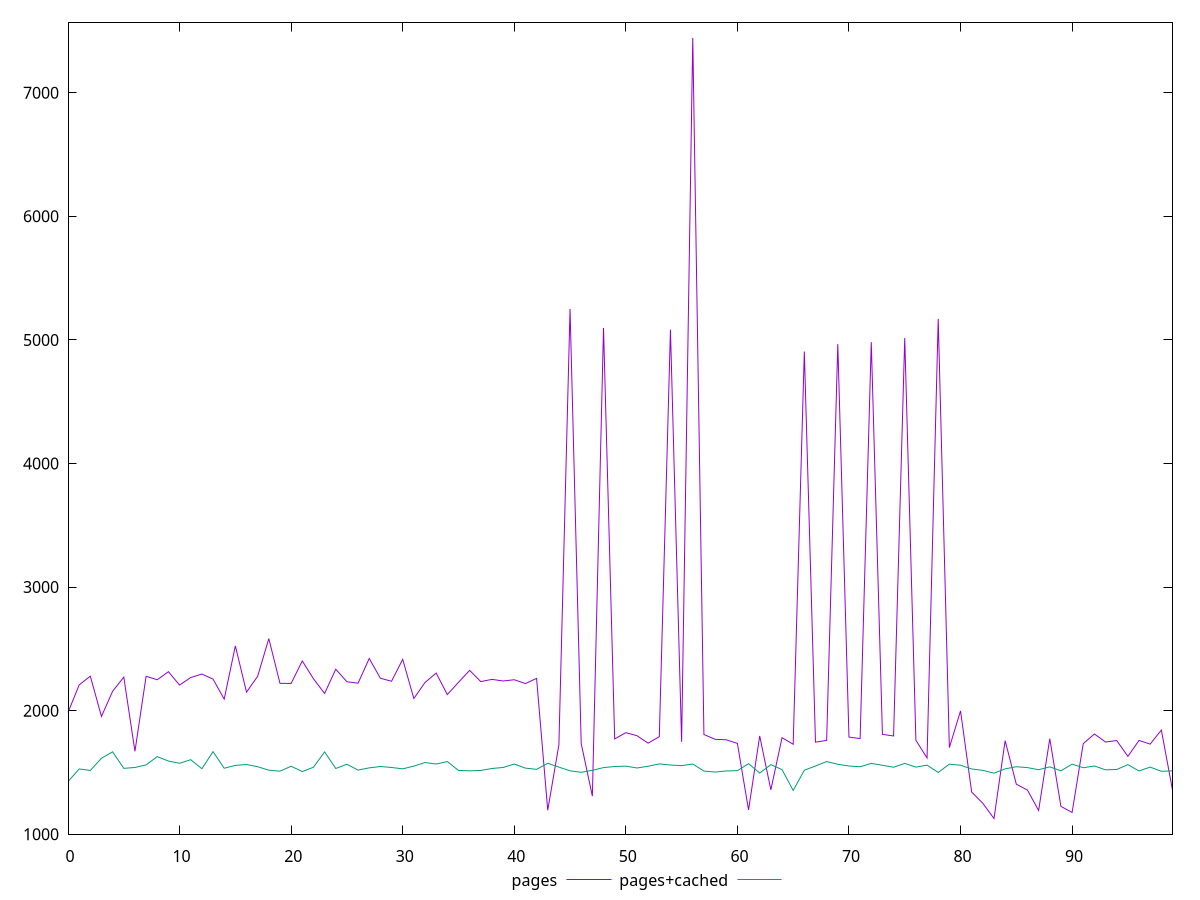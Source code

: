 reset

$pages <<EOF
0 1985
1 2208
2 2279
3 1953
4 2157
5 2271
6 1671
7 2278
8 2250
9 2315
10 2207
11 2268
12 2296
13 2255
14 2093
15 2524
16 2150
17 2278
18 2583
19 2221
20 2220
21 2402
22 2258
23 2139
24 2335
25 2234
26 2222
27 2422
28 2262
29 2238
30 2415
31 2098
32 2228
33 2304
34 2130
35 2229
36 2326
37 2235
38 2253
39 2240
40 2250
41 2219
42 2261
43 1194
44 1723
45 5250
46 1734
47 1308
48 5097
49 1771
50 1822
51 1797
52 1737
53 1789
54 5083
55 1748
56 7444
57 1807
58 1768
59 1764
60 1735
61 1196
62 1795
63 1359
64 1781
65 1728
66 4906
67 1745
68 1759
69 4966
70 1786
71 1774
72 4982
73 1808
74 1795
75 5015
76 1760
77 1617
78 5170
79 1701
80 1998
81 1341
82 1250
83 1127
84 1757
85 1405
86 1357
87 1192
88 1773
89 1225
90 1176
91 1733
92 1811
93 1746
94 1758
95 1630
96 1759
97 1729
98 1843
99 1358
EOF

$pagesCached <<EOF
0 1426
1 1528
2 1516
3 1615
4 1667
5 1533
6 1540
7 1561
8 1628
9 1592
10 1574
11 1603
12 1530
13 1668
14 1534
15 1557
16 1564
17 1546
18 1518
19 1510
20 1550
21 1507
22 1542
23 1666
24 1532
25 1566
26 1519
27 1537
28 1548
29 1540
30 1529
31 1551
32 1580
33 1568
34 1588
35 1516
36 1513
37 1516
38 1532
39 1540
40 1568
41 1535
42 1525
43 1574
44 1543
45 1513
46 1501
47 1517
48 1539
49 1548
50 1551
51 1536
52 1550
53 1569
54 1560
55 1555
56 1568
57 1511
58 1503
59 1512
60 1514
61 1571
62 1495
63 1563
64 1523
65 1354
66 1518
67 1552
68 1588
69 1566
70 1552
71 1546
72 1573
73 1558
74 1542
75 1573
76 1543
77 1559
78 1500
79 1567
80 1558
81 1528
82 1517
83 1494
84 1529
85 1546
86 1539
87 1522
88 1545
89 1513
90 1567
91 1538
92 1552
93 1521
94 1524
95 1563
96 1512
97 1543
98 1509
99 1513
EOF

set key outside below
set xrange [0:99]
set yrange [1000.66:7570.34]
set trange [1000.66:7570.34]
set terminal svg size 640, 520 enhanced background rgb 'white'
set output "report_00009_2021-02-08T22-37-41.559Z/render-blocking-resources/comparison/line/0_vs_1.svg"

plot $pages title "pages" with line, \
     $pagesCached title "pages+cached" with line

reset
